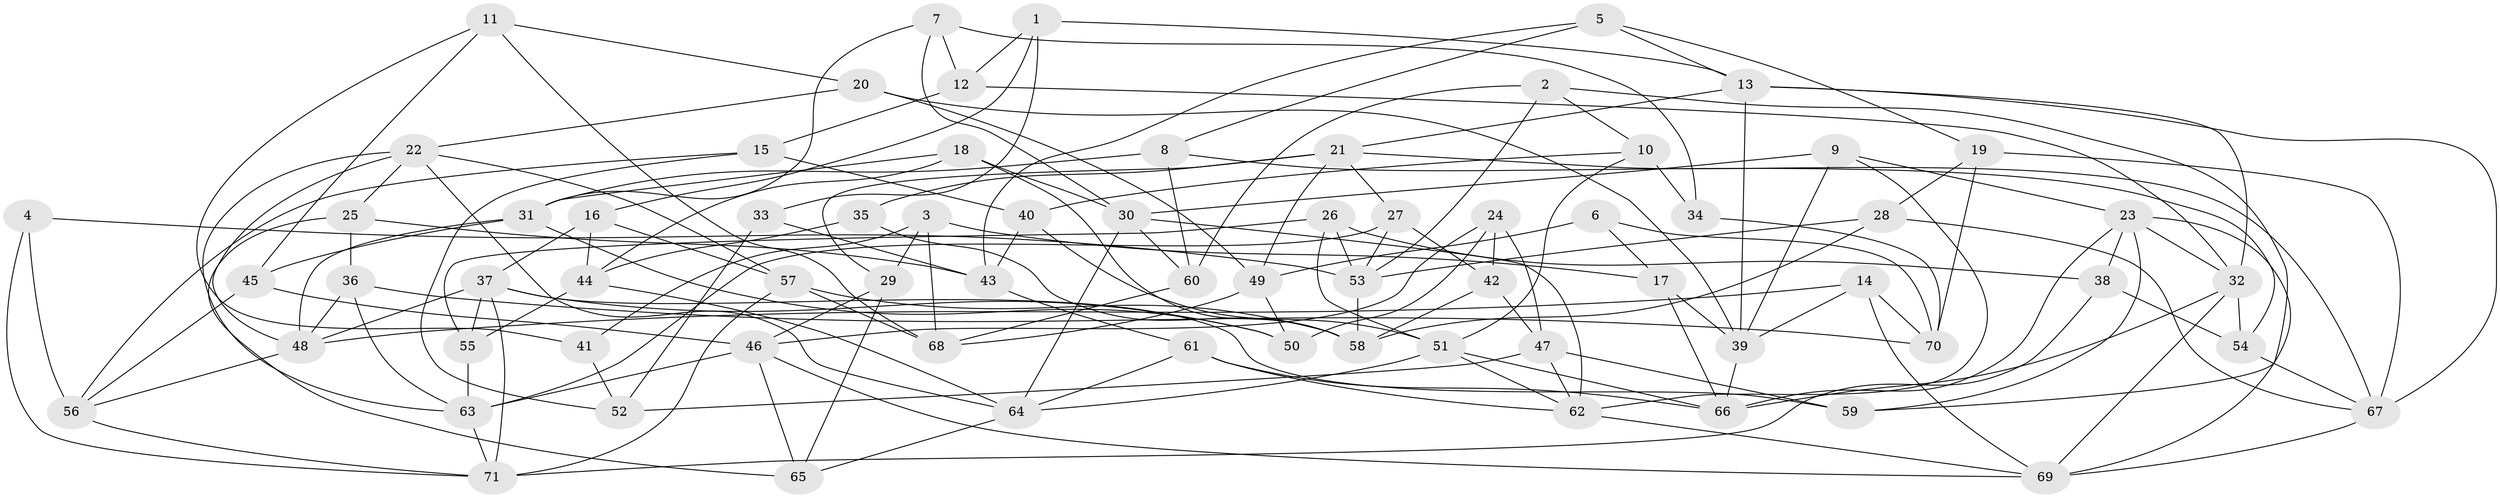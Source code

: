 // original degree distribution, {4: 1.0}
// Generated by graph-tools (version 1.1) at 2025/38/03/04/25 23:38:09]
// undirected, 71 vertices, 164 edges
graph export_dot {
  node [color=gray90,style=filled];
  1;
  2;
  3;
  4;
  5;
  6;
  7;
  8;
  9;
  10;
  11;
  12;
  13;
  14;
  15;
  16;
  17;
  18;
  19;
  20;
  21;
  22;
  23;
  24;
  25;
  26;
  27;
  28;
  29;
  30;
  31;
  32;
  33;
  34;
  35;
  36;
  37;
  38;
  39;
  40;
  41;
  42;
  43;
  44;
  45;
  46;
  47;
  48;
  49;
  50;
  51;
  52;
  53;
  54;
  55;
  56;
  57;
  58;
  59;
  60;
  61;
  62;
  63;
  64;
  65;
  66;
  67;
  68;
  69;
  70;
  71;
  1 -- 12 [weight=1.0];
  1 -- 13 [weight=1.0];
  1 -- 16 [weight=1.0];
  1 -- 33 [weight=1.0];
  2 -- 10 [weight=1.0];
  2 -- 53 [weight=1.0];
  2 -- 59 [weight=1.0];
  2 -- 60 [weight=1.0];
  3 -- 17 [weight=1.0];
  3 -- 29 [weight=1.0];
  3 -- 41 [weight=1.0];
  3 -- 68 [weight=1.0];
  4 -- 53 [weight=1.0];
  4 -- 56 [weight=2.0];
  4 -- 71 [weight=1.0];
  5 -- 8 [weight=1.0];
  5 -- 13 [weight=1.0];
  5 -- 19 [weight=1.0];
  5 -- 43 [weight=1.0];
  6 -- 17 [weight=1.0];
  6 -- 49 [weight=2.0];
  6 -- 70 [weight=1.0];
  7 -- 12 [weight=1.0];
  7 -- 30 [weight=1.0];
  7 -- 31 [weight=1.0];
  7 -- 34 [weight=1.0];
  8 -- 31 [weight=1.0];
  8 -- 54 [weight=1.0];
  8 -- 60 [weight=1.0];
  9 -- 23 [weight=1.0];
  9 -- 30 [weight=1.0];
  9 -- 39 [weight=1.0];
  9 -- 62 [weight=1.0];
  10 -- 34 [weight=1.0];
  10 -- 40 [weight=1.0];
  10 -- 51 [weight=1.0];
  11 -- 20 [weight=1.0];
  11 -- 41 [weight=1.0];
  11 -- 45 [weight=1.0];
  11 -- 68 [weight=1.0];
  12 -- 15 [weight=1.0];
  12 -- 32 [weight=1.0];
  13 -- 21 [weight=1.0];
  13 -- 32 [weight=1.0];
  13 -- 39 [weight=1.0];
  13 -- 67 [weight=1.0];
  14 -- 39 [weight=1.0];
  14 -- 48 [weight=1.0];
  14 -- 69 [weight=1.0];
  14 -- 70 [weight=1.0];
  15 -- 40 [weight=1.0];
  15 -- 52 [weight=1.0];
  15 -- 56 [weight=1.0];
  16 -- 37 [weight=1.0];
  16 -- 44 [weight=1.0];
  16 -- 57 [weight=1.0];
  17 -- 39 [weight=1.0];
  17 -- 66 [weight=1.0];
  18 -- 30 [weight=1.0];
  18 -- 31 [weight=1.0];
  18 -- 44 [weight=1.0];
  18 -- 58 [weight=1.0];
  19 -- 28 [weight=1.0];
  19 -- 67 [weight=1.0];
  19 -- 70 [weight=1.0];
  20 -- 22 [weight=1.0];
  20 -- 39 [weight=1.0];
  20 -- 49 [weight=1.0];
  21 -- 27 [weight=1.0];
  21 -- 29 [weight=1.0];
  21 -- 35 [weight=1.0];
  21 -- 49 [weight=1.0];
  21 -- 67 [weight=1.0];
  22 -- 25 [weight=1.0];
  22 -- 48 [weight=1.0];
  22 -- 57 [weight=1.0];
  22 -- 63 [weight=1.0];
  22 -- 64 [weight=1.0];
  23 -- 32 [weight=1.0];
  23 -- 38 [weight=1.0];
  23 -- 59 [weight=1.0];
  23 -- 66 [weight=1.0];
  23 -- 69 [weight=1.0];
  24 -- 42 [weight=1.0];
  24 -- 46 [weight=1.0];
  24 -- 47 [weight=1.0];
  24 -- 50 [weight=1.0];
  25 -- 36 [weight=1.0];
  25 -- 43 [weight=1.0];
  25 -- 65 [weight=1.0];
  26 -- 38 [weight=1.0];
  26 -- 51 [weight=1.0];
  26 -- 53 [weight=1.0];
  26 -- 55 [weight=1.0];
  27 -- 42 [weight=1.0];
  27 -- 53 [weight=1.0];
  27 -- 63 [weight=1.0];
  28 -- 53 [weight=1.0];
  28 -- 58 [weight=1.0];
  28 -- 67 [weight=1.0];
  29 -- 46 [weight=1.0];
  29 -- 65 [weight=1.0];
  30 -- 60 [weight=1.0];
  30 -- 62 [weight=1.0];
  30 -- 64 [weight=1.0];
  31 -- 45 [weight=1.0];
  31 -- 48 [weight=1.0];
  31 -- 50 [weight=1.0];
  32 -- 54 [weight=1.0];
  32 -- 66 [weight=1.0];
  32 -- 69 [weight=1.0];
  33 -- 43 [weight=2.0];
  33 -- 52 [weight=1.0];
  34 -- 70 [weight=2.0];
  35 -- 44 [weight=2.0];
  35 -- 58 [weight=1.0];
  36 -- 48 [weight=1.0];
  36 -- 63 [weight=1.0];
  36 -- 70 [weight=1.0];
  37 -- 48 [weight=1.0];
  37 -- 50 [weight=1.0];
  37 -- 55 [weight=1.0];
  37 -- 59 [weight=1.0];
  37 -- 71 [weight=1.0];
  38 -- 54 [weight=1.0];
  38 -- 71 [weight=1.0];
  39 -- 66 [weight=1.0];
  40 -- 43 [weight=1.0];
  40 -- 51 [weight=1.0];
  41 -- 52 [weight=2.0];
  42 -- 47 [weight=1.0];
  42 -- 58 [weight=1.0];
  43 -- 61 [weight=1.0];
  44 -- 55 [weight=1.0];
  44 -- 64 [weight=1.0];
  45 -- 46 [weight=1.0];
  45 -- 56 [weight=1.0];
  46 -- 63 [weight=1.0];
  46 -- 65 [weight=1.0];
  46 -- 69 [weight=1.0];
  47 -- 52 [weight=2.0];
  47 -- 59 [weight=1.0];
  47 -- 62 [weight=1.0];
  48 -- 56 [weight=1.0];
  49 -- 50 [weight=1.0];
  49 -- 68 [weight=1.0];
  51 -- 62 [weight=1.0];
  51 -- 64 [weight=1.0];
  51 -- 66 [weight=1.0];
  53 -- 58 [weight=1.0];
  54 -- 67 [weight=1.0];
  55 -- 63 [weight=1.0];
  56 -- 71 [weight=1.0];
  57 -- 58 [weight=1.0];
  57 -- 68 [weight=2.0];
  57 -- 71 [weight=1.0];
  60 -- 68 [weight=1.0];
  61 -- 62 [weight=1.0];
  61 -- 64 [weight=1.0];
  61 -- 66 [weight=1.0];
  62 -- 69 [weight=1.0];
  63 -- 71 [weight=1.0];
  64 -- 65 [weight=1.0];
  67 -- 69 [weight=1.0];
}
